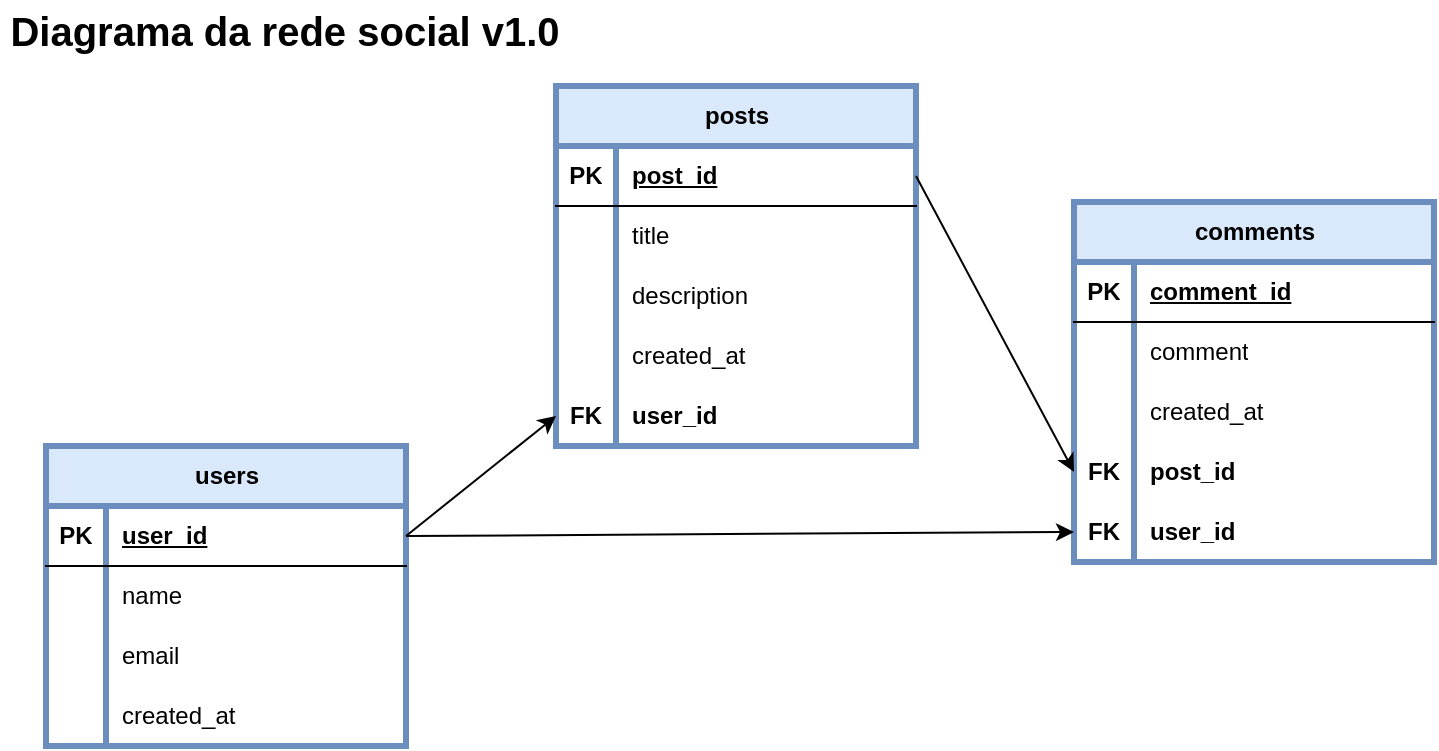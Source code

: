 <mxfile version="27.0.9">
  <diagram name="Página-1" id="u4bRCf2FL8b8DbB-qAwC">
    <mxGraphModel dx="2015" dy="885" grid="0" gridSize="10" guides="1" tooltips="1" connect="1" arrows="1" fold="1" page="0" pageScale="1" pageWidth="827" pageHeight="1169" math="0" shadow="0">
      <root>
        <mxCell id="0" />
        <mxCell id="1" parent="0" />
        <mxCell id="nbRV3MkDSM_6BLSIlK8E-1" value="Diagrama da rede social v1.0" style="text;html=1;align=center;verticalAlign=middle;whiteSpace=wrap;rounded=0;fontSize=20;fontStyle=1" parent="1" vertex="1">
          <mxGeometry x="-1084" y="-147" width="285" height="30" as="geometry" />
        </mxCell>
        <mxCell id="nbRV3MkDSM_6BLSIlK8E-2" value="posts" style="shape=table;startSize=30;container=1;collapsible=1;childLayout=tableLayout;fixedRows=1;rowLines=0;fontStyle=1;align=center;resizeLast=1;html=1;fillColor=#dae8fc;strokeColor=#6c8ebf;strokeWidth=3;" parent="1" vertex="1">
          <mxGeometry x="-806" y="-104" width="180" height="180" as="geometry" />
        </mxCell>
        <mxCell id="nbRV3MkDSM_6BLSIlK8E-3" value="" style="shape=tableRow;horizontal=0;startSize=0;swimlaneHead=0;swimlaneBody=0;fillColor=none;collapsible=0;dropTarget=0;points=[[0,0.5],[1,0.5]];portConstraint=eastwest;top=0;left=0;right=0;bottom=1;" parent="nbRV3MkDSM_6BLSIlK8E-2" vertex="1">
          <mxGeometry y="30" width="180" height="30" as="geometry" />
        </mxCell>
        <mxCell id="nbRV3MkDSM_6BLSIlK8E-4" value="PK" style="shape=partialRectangle;connectable=0;fillColor=none;top=0;left=0;bottom=0;right=0;fontStyle=1;overflow=hidden;whiteSpace=wrap;html=1;" parent="nbRV3MkDSM_6BLSIlK8E-3" vertex="1">
          <mxGeometry width="30" height="30" as="geometry">
            <mxRectangle width="30" height="30" as="alternateBounds" />
          </mxGeometry>
        </mxCell>
        <mxCell id="nbRV3MkDSM_6BLSIlK8E-5" value="post_id" style="shape=partialRectangle;connectable=0;fillColor=none;top=0;left=0;bottom=0;right=0;align=left;spacingLeft=6;fontStyle=5;overflow=hidden;whiteSpace=wrap;html=1;" parent="nbRV3MkDSM_6BLSIlK8E-3" vertex="1">
          <mxGeometry x="30" width="150" height="30" as="geometry">
            <mxRectangle width="150" height="30" as="alternateBounds" />
          </mxGeometry>
        </mxCell>
        <mxCell id="nbRV3MkDSM_6BLSIlK8E-6" value="" style="shape=tableRow;horizontal=0;startSize=0;swimlaneHead=0;swimlaneBody=0;fillColor=none;collapsible=0;dropTarget=0;points=[[0,0.5],[1,0.5]];portConstraint=eastwest;top=0;left=0;right=0;bottom=0;" parent="nbRV3MkDSM_6BLSIlK8E-2" vertex="1">
          <mxGeometry y="60" width="180" height="30" as="geometry" />
        </mxCell>
        <mxCell id="nbRV3MkDSM_6BLSIlK8E-7" value="" style="shape=partialRectangle;connectable=0;fillColor=none;top=0;left=0;bottom=0;right=0;editable=1;overflow=hidden;whiteSpace=wrap;html=1;" parent="nbRV3MkDSM_6BLSIlK8E-6" vertex="1">
          <mxGeometry width="30" height="30" as="geometry">
            <mxRectangle width="30" height="30" as="alternateBounds" />
          </mxGeometry>
        </mxCell>
        <mxCell id="nbRV3MkDSM_6BLSIlK8E-8" value="title" style="shape=partialRectangle;connectable=0;fillColor=none;top=0;left=0;bottom=0;right=0;align=left;spacingLeft=6;overflow=hidden;whiteSpace=wrap;html=1;" parent="nbRV3MkDSM_6BLSIlK8E-6" vertex="1">
          <mxGeometry x="30" width="150" height="30" as="geometry">
            <mxRectangle width="150" height="30" as="alternateBounds" />
          </mxGeometry>
        </mxCell>
        <mxCell id="nbRV3MkDSM_6BLSIlK8E-9" value="" style="shape=tableRow;horizontal=0;startSize=0;swimlaneHead=0;swimlaneBody=0;fillColor=none;collapsible=0;dropTarget=0;points=[[0,0.5],[1,0.5]];portConstraint=eastwest;top=0;left=0;right=0;bottom=0;" parent="nbRV3MkDSM_6BLSIlK8E-2" vertex="1">
          <mxGeometry y="90" width="180" height="30" as="geometry" />
        </mxCell>
        <mxCell id="nbRV3MkDSM_6BLSIlK8E-10" value="" style="shape=partialRectangle;connectable=0;fillColor=none;top=0;left=0;bottom=0;right=0;editable=1;overflow=hidden;whiteSpace=wrap;html=1;" parent="nbRV3MkDSM_6BLSIlK8E-9" vertex="1">
          <mxGeometry width="30" height="30" as="geometry">
            <mxRectangle width="30" height="30" as="alternateBounds" />
          </mxGeometry>
        </mxCell>
        <mxCell id="nbRV3MkDSM_6BLSIlK8E-11" value="description" style="shape=partialRectangle;connectable=0;fillColor=none;top=0;left=0;bottom=0;right=0;align=left;spacingLeft=6;overflow=hidden;whiteSpace=wrap;html=1;" parent="nbRV3MkDSM_6BLSIlK8E-9" vertex="1">
          <mxGeometry x="30" width="150" height="30" as="geometry">
            <mxRectangle width="150" height="30" as="alternateBounds" />
          </mxGeometry>
        </mxCell>
        <mxCell id="nbRV3MkDSM_6BLSIlK8E-12" value="" style="shape=tableRow;horizontal=0;startSize=0;swimlaneHead=0;swimlaneBody=0;fillColor=none;collapsible=0;dropTarget=0;points=[[0,0.5],[1,0.5]];portConstraint=eastwest;top=0;left=0;right=0;bottom=0;" parent="nbRV3MkDSM_6BLSIlK8E-2" vertex="1">
          <mxGeometry y="120" width="180" height="30" as="geometry" />
        </mxCell>
        <mxCell id="nbRV3MkDSM_6BLSIlK8E-13" value="" style="shape=partialRectangle;connectable=0;fillColor=none;top=0;left=0;bottom=0;right=0;editable=1;overflow=hidden;whiteSpace=wrap;html=1;" parent="nbRV3MkDSM_6BLSIlK8E-12" vertex="1">
          <mxGeometry width="30" height="30" as="geometry">
            <mxRectangle width="30" height="30" as="alternateBounds" />
          </mxGeometry>
        </mxCell>
        <mxCell id="nbRV3MkDSM_6BLSIlK8E-14" value="created_at" style="shape=partialRectangle;connectable=0;fillColor=none;top=0;left=0;bottom=0;right=0;align=left;spacingLeft=6;overflow=hidden;whiteSpace=wrap;html=1;" parent="nbRV3MkDSM_6BLSIlK8E-12" vertex="1">
          <mxGeometry x="30" width="150" height="30" as="geometry">
            <mxRectangle width="150" height="30" as="alternateBounds" />
          </mxGeometry>
        </mxCell>
        <mxCell id="i0i2svP2B6OjuuKPG2xq-15" value="" style="shape=tableRow;horizontal=0;startSize=0;swimlaneHead=0;swimlaneBody=0;fillColor=none;collapsible=0;dropTarget=0;points=[[0,0.5],[1,0.5]];portConstraint=eastwest;top=0;left=0;right=0;bottom=0;" vertex="1" parent="nbRV3MkDSM_6BLSIlK8E-2">
          <mxGeometry y="150" width="180" height="30" as="geometry" />
        </mxCell>
        <mxCell id="i0i2svP2B6OjuuKPG2xq-16" value="FK" style="shape=partialRectangle;connectable=0;fillColor=none;top=0;left=0;bottom=0;right=0;fontStyle=1;overflow=hidden;whiteSpace=wrap;html=1;" vertex="1" parent="i0i2svP2B6OjuuKPG2xq-15">
          <mxGeometry width="30" height="30" as="geometry">
            <mxRectangle width="30" height="30" as="alternateBounds" />
          </mxGeometry>
        </mxCell>
        <mxCell id="i0i2svP2B6OjuuKPG2xq-17" value="user_id" style="shape=partialRectangle;connectable=0;fillColor=none;top=0;left=0;bottom=0;right=0;align=left;spacingLeft=6;fontStyle=1;overflow=hidden;whiteSpace=wrap;html=1;" vertex="1" parent="i0i2svP2B6OjuuKPG2xq-15">
          <mxGeometry x="30" width="150" height="30" as="geometry">
            <mxRectangle width="150" height="30" as="alternateBounds" />
          </mxGeometry>
        </mxCell>
        <mxCell id="nbRV3MkDSM_6BLSIlK8E-15" value="comments" style="shape=table;startSize=30;container=1;collapsible=1;childLayout=tableLayout;fixedRows=1;rowLines=0;fontStyle=1;align=center;resizeLast=1;html=1;fillColor=#dae8fc;strokeColor=#6c8ebf;strokeWidth=3;" parent="1" vertex="1">
          <mxGeometry x="-547" y="-46" width="180" height="180" as="geometry" />
        </mxCell>
        <mxCell id="nbRV3MkDSM_6BLSIlK8E-16" value="" style="shape=tableRow;horizontal=0;startSize=0;swimlaneHead=0;swimlaneBody=0;fillColor=none;collapsible=0;dropTarget=0;points=[[0,0.5],[1,0.5]];portConstraint=eastwest;top=0;left=0;right=0;bottom=1;" parent="nbRV3MkDSM_6BLSIlK8E-15" vertex="1">
          <mxGeometry y="30" width="180" height="30" as="geometry" />
        </mxCell>
        <mxCell id="nbRV3MkDSM_6BLSIlK8E-17" value="PK" style="shape=partialRectangle;connectable=0;fillColor=none;top=0;left=0;bottom=0;right=0;fontStyle=1;overflow=hidden;whiteSpace=wrap;html=1;" parent="nbRV3MkDSM_6BLSIlK8E-16" vertex="1">
          <mxGeometry width="30" height="30" as="geometry">
            <mxRectangle width="30" height="30" as="alternateBounds" />
          </mxGeometry>
        </mxCell>
        <mxCell id="nbRV3MkDSM_6BLSIlK8E-18" value="comment_id" style="shape=partialRectangle;connectable=0;fillColor=none;top=0;left=0;bottom=0;right=0;align=left;spacingLeft=6;fontStyle=5;overflow=hidden;whiteSpace=wrap;html=1;" parent="nbRV3MkDSM_6BLSIlK8E-16" vertex="1">
          <mxGeometry x="30" width="150" height="30" as="geometry">
            <mxRectangle width="150" height="30" as="alternateBounds" />
          </mxGeometry>
        </mxCell>
        <mxCell id="nbRV3MkDSM_6BLSIlK8E-19" value="" style="shape=tableRow;horizontal=0;startSize=0;swimlaneHead=0;swimlaneBody=0;fillColor=none;collapsible=0;dropTarget=0;points=[[0,0.5],[1,0.5]];portConstraint=eastwest;top=0;left=0;right=0;bottom=0;" parent="nbRV3MkDSM_6BLSIlK8E-15" vertex="1">
          <mxGeometry y="60" width="180" height="30" as="geometry" />
        </mxCell>
        <mxCell id="nbRV3MkDSM_6BLSIlK8E-20" value="" style="shape=partialRectangle;connectable=0;fillColor=none;top=0;left=0;bottom=0;right=0;editable=1;overflow=hidden;whiteSpace=wrap;html=1;" parent="nbRV3MkDSM_6BLSIlK8E-19" vertex="1">
          <mxGeometry width="30" height="30" as="geometry">
            <mxRectangle width="30" height="30" as="alternateBounds" />
          </mxGeometry>
        </mxCell>
        <mxCell id="nbRV3MkDSM_6BLSIlK8E-21" value="comment" style="shape=partialRectangle;connectable=0;fillColor=none;top=0;left=0;bottom=0;right=0;align=left;spacingLeft=6;overflow=hidden;whiteSpace=wrap;html=1;" parent="nbRV3MkDSM_6BLSIlK8E-19" vertex="1">
          <mxGeometry x="30" width="150" height="30" as="geometry">
            <mxRectangle width="150" height="30" as="alternateBounds" />
          </mxGeometry>
        </mxCell>
        <mxCell id="nbRV3MkDSM_6BLSIlK8E-22" value="" style="shape=tableRow;horizontal=0;startSize=0;swimlaneHead=0;swimlaneBody=0;fillColor=none;collapsible=0;dropTarget=0;points=[[0,0.5],[1,0.5]];portConstraint=eastwest;top=0;left=0;right=0;bottom=0;" parent="nbRV3MkDSM_6BLSIlK8E-15" vertex="1">
          <mxGeometry y="90" width="180" height="30" as="geometry" />
        </mxCell>
        <mxCell id="nbRV3MkDSM_6BLSIlK8E-23" value="" style="shape=partialRectangle;connectable=0;fillColor=none;top=0;left=0;bottom=0;right=0;editable=1;overflow=hidden;whiteSpace=wrap;html=1;" parent="nbRV3MkDSM_6BLSIlK8E-22" vertex="1">
          <mxGeometry width="30" height="30" as="geometry">
            <mxRectangle width="30" height="30" as="alternateBounds" />
          </mxGeometry>
        </mxCell>
        <mxCell id="nbRV3MkDSM_6BLSIlK8E-24" value="created_at" style="shape=partialRectangle;connectable=0;fillColor=none;top=0;left=0;bottom=0;right=0;align=left;spacingLeft=6;overflow=hidden;whiteSpace=wrap;html=1;" parent="nbRV3MkDSM_6BLSIlK8E-22" vertex="1">
          <mxGeometry x="30" width="150" height="30" as="geometry">
            <mxRectangle width="150" height="30" as="alternateBounds" />
          </mxGeometry>
        </mxCell>
        <mxCell id="nbRV3MkDSM_6BLSIlK8E-25" value="" style="shape=tableRow;horizontal=0;startSize=0;swimlaneHead=0;swimlaneBody=0;fillColor=none;collapsible=0;dropTarget=0;points=[[0,0.5],[1,0.5]];portConstraint=eastwest;top=0;left=0;right=0;bottom=0;" parent="nbRV3MkDSM_6BLSIlK8E-15" vertex="1">
          <mxGeometry y="120" width="180" height="30" as="geometry" />
        </mxCell>
        <mxCell id="nbRV3MkDSM_6BLSIlK8E-26" value="FK" style="shape=partialRectangle;connectable=0;fillColor=none;top=0;left=0;bottom=0;right=0;editable=1;overflow=hidden;whiteSpace=wrap;html=1;fontStyle=1" parent="nbRV3MkDSM_6BLSIlK8E-25" vertex="1">
          <mxGeometry width="30" height="30" as="geometry">
            <mxRectangle width="30" height="30" as="alternateBounds" />
          </mxGeometry>
        </mxCell>
        <mxCell id="nbRV3MkDSM_6BLSIlK8E-27" value="post_id" style="shape=partialRectangle;connectable=0;fillColor=none;top=0;left=0;bottom=0;right=0;align=left;spacingLeft=6;overflow=hidden;whiteSpace=wrap;html=1;fontStyle=1" parent="nbRV3MkDSM_6BLSIlK8E-25" vertex="1">
          <mxGeometry x="30" width="150" height="30" as="geometry">
            <mxRectangle width="150" height="30" as="alternateBounds" />
          </mxGeometry>
        </mxCell>
        <mxCell id="i0i2svP2B6OjuuKPG2xq-20" value="" style="shape=tableRow;horizontal=0;startSize=0;swimlaneHead=0;swimlaneBody=0;fillColor=none;collapsible=0;dropTarget=0;points=[[0,0.5],[1,0.5]];portConstraint=eastwest;top=0;left=0;right=0;bottom=0;fontStyle=1" vertex="1" parent="nbRV3MkDSM_6BLSIlK8E-15">
          <mxGeometry y="150" width="180" height="30" as="geometry" />
        </mxCell>
        <mxCell id="i0i2svP2B6OjuuKPG2xq-21" value="FK" style="shape=partialRectangle;connectable=0;fillColor=none;top=0;left=0;bottom=0;right=0;fontStyle=1;overflow=hidden;whiteSpace=wrap;html=1;" vertex="1" parent="i0i2svP2B6OjuuKPG2xq-20">
          <mxGeometry width="30" height="30" as="geometry">
            <mxRectangle width="30" height="30" as="alternateBounds" />
          </mxGeometry>
        </mxCell>
        <mxCell id="i0i2svP2B6OjuuKPG2xq-22" value="user_id" style="shape=partialRectangle;connectable=0;fillColor=none;top=0;left=0;bottom=0;right=0;align=left;spacingLeft=6;fontStyle=1;overflow=hidden;whiteSpace=wrap;html=1;" vertex="1" parent="i0i2svP2B6OjuuKPG2xq-20">
          <mxGeometry x="30" width="150" height="30" as="geometry">
            <mxRectangle width="150" height="30" as="alternateBounds" />
          </mxGeometry>
        </mxCell>
        <mxCell id="nbRV3MkDSM_6BLSIlK8E-28" value="" style="endArrow=classic;html=1;rounded=0;exitX=1;exitY=0.5;exitDx=0;exitDy=0;entryX=0;entryY=0.5;entryDx=0;entryDy=0;" parent="1" source="nbRV3MkDSM_6BLSIlK8E-3" target="nbRV3MkDSM_6BLSIlK8E-25" edge="1">
          <mxGeometry width="50" height="50" relative="1" as="geometry">
            <mxPoint x="-877" y="10" as="sourcePoint" />
            <mxPoint x="-827" y="-40" as="targetPoint" />
          </mxGeometry>
        </mxCell>
        <mxCell id="i0i2svP2B6OjuuKPG2xq-1" value="users" style="shape=table;startSize=30;container=1;collapsible=1;childLayout=tableLayout;fixedRows=1;rowLines=0;fontStyle=1;align=center;resizeLast=1;html=1;fillColor=#dae8fc;strokeColor=#6c8ebf;strokeWidth=3;" vertex="1" parent="1">
          <mxGeometry x="-1061" y="76" width="180" height="150" as="geometry" />
        </mxCell>
        <mxCell id="i0i2svP2B6OjuuKPG2xq-2" value="" style="shape=tableRow;horizontal=0;startSize=0;swimlaneHead=0;swimlaneBody=0;fillColor=none;collapsible=0;dropTarget=0;points=[[0,0.5],[1,0.5]];portConstraint=eastwest;top=0;left=0;right=0;bottom=1;" vertex="1" parent="i0i2svP2B6OjuuKPG2xq-1">
          <mxGeometry y="30" width="180" height="30" as="geometry" />
        </mxCell>
        <mxCell id="i0i2svP2B6OjuuKPG2xq-3" value="PK" style="shape=partialRectangle;connectable=0;fillColor=none;top=0;left=0;bottom=0;right=0;fontStyle=1;overflow=hidden;whiteSpace=wrap;html=1;" vertex="1" parent="i0i2svP2B6OjuuKPG2xq-2">
          <mxGeometry width="30" height="30" as="geometry">
            <mxRectangle width="30" height="30" as="alternateBounds" />
          </mxGeometry>
        </mxCell>
        <mxCell id="i0i2svP2B6OjuuKPG2xq-4" value="user_id" style="shape=partialRectangle;connectable=0;fillColor=none;top=0;left=0;bottom=0;right=0;align=left;spacingLeft=6;fontStyle=5;overflow=hidden;whiteSpace=wrap;html=1;" vertex="1" parent="i0i2svP2B6OjuuKPG2xq-2">
          <mxGeometry x="30" width="150" height="30" as="geometry">
            <mxRectangle width="150" height="30" as="alternateBounds" />
          </mxGeometry>
        </mxCell>
        <mxCell id="i0i2svP2B6OjuuKPG2xq-5" value="" style="shape=tableRow;horizontal=0;startSize=0;swimlaneHead=0;swimlaneBody=0;fillColor=none;collapsible=0;dropTarget=0;points=[[0,0.5],[1,0.5]];portConstraint=eastwest;top=0;left=0;right=0;bottom=0;" vertex="1" parent="i0i2svP2B6OjuuKPG2xq-1">
          <mxGeometry y="60" width="180" height="30" as="geometry" />
        </mxCell>
        <mxCell id="i0i2svP2B6OjuuKPG2xq-6" value="" style="shape=partialRectangle;connectable=0;fillColor=none;top=0;left=0;bottom=0;right=0;editable=1;overflow=hidden;whiteSpace=wrap;html=1;" vertex="1" parent="i0i2svP2B6OjuuKPG2xq-5">
          <mxGeometry width="30" height="30" as="geometry">
            <mxRectangle width="30" height="30" as="alternateBounds" />
          </mxGeometry>
        </mxCell>
        <mxCell id="i0i2svP2B6OjuuKPG2xq-7" value="name" style="shape=partialRectangle;connectable=0;fillColor=none;top=0;left=0;bottom=0;right=0;align=left;spacingLeft=6;overflow=hidden;whiteSpace=wrap;html=1;" vertex="1" parent="i0i2svP2B6OjuuKPG2xq-5">
          <mxGeometry x="30" width="150" height="30" as="geometry">
            <mxRectangle width="150" height="30" as="alternateBounds" />
          </mxGeometry>
        </mxCell>
        <mxCell id="i0i2svP2B6OjuuKPG2xq-8" value="" style="shape=tableRow;horizontal=0;startSize=0;swimlaneHead=0;swimlaneBody=0;fillColor=none;collapsible=0;dropTarget=0;points=[[0,0.5],[1,0.5]];portConstraint=eastwest;top=0;left=0;right=0;bottom=0;" vertex="1" parent="i0i2svP2B6OjuuKPG2xq-1">
          <mxGeometry y="90" width="180" height="30" as="geometry" />
        </mxCell>
        <mxCell id="i0i2svP2B6OjuuKPG2xq-9" value="" style="shape=partialRectangle;connectable=0;fillColor=none;top=0;left=0;bottom=0;right=0;editable=1;overflow=hidden;whiteSpace=wrap;html=1;" vertex="1" parent="i0i2svP2B6OjuuKPG2xq-8">
          <mxGeometry width="30" height="30" as="geometry">
            <mxRectangle width="30" height="30" as="alternateBounds" />
          </mxGeometry>
        </mxCell>
        <mxCell id="i0i2svP2B6OjuuKPG2xq-10" value="email" style="shape=partialRectangle;connectable=0;fillColor=none;top=0;left=0;bottom=0;right=0;align=left;spacingLeft=6;overflow=hidden;whiteSpace=wrap;html=1;" vertex="1" parent="i0i2svP2B6OjuuKPG2xq-8">
          <mxGeometry x="30" width="150" height="30" as="geometry">
            <mxRectangle width="150" height="30" as="alternateBounds" />
          </mxGeometry>
        </mxCell>
        <mxCell id="i0i2svP2B6OjuuKPG2xq-11" value="" style="shape=tableRow;horizontal=0;startSize=0;swimlaneHead=0;swimlaneBody=0;fillColor=none;collapsible=0;dropTarget=0;points=[[0,0.5],[1,0.5]];portConstraint=eastwest;top=0;left=0;right=0;bottom=0;" vertex="1" parent="i0i2svP2B6OjuuKPG2xq-1">
          <mxGeometry y="120" width="180" height="30" as="geometry" />
        </mxCell>
        <mxCell id="i0i2svP2B6OjuuKPG2xq-12" value="" style="shape=partialRectangle;connectable=0;fillColor=none;top=0;left=0;bottom=0;right=0;editable=1;overflow=hidden;whiteSpace=wrap;html=1;" vertex="1" parent="i0i2svP2B6OjuuKPG2xq-11">
          <mxGeometry width="30" height="30" as="geometry">
            <mxRectangle width="30" height="30" as="alternateBounds" />
          </mxGeometry>
        </mxCell>
        <mxCell id="i0i2svP2B6OjuuKPG2xq-13" value="created_at" style="shape=partialRectangle;connectable=0;fillColor=none;top=0;left=0;bottom=0;right=0;align=left;spacingLeft=6;overflow=hidden;whiteSpace=wrap;html=1;" vertex="1" parent="i0i2svP2B6OjuuKPG2xq-11">
          <mxGeometry x="30" width="150" height="30" as="geometry">
            <mxRectangle width="150" height="30" as="alternateBounds" />
          </mxGeometry>
        </mxCell>
        <mxCell id="i0i2svP2B6OjuuKPG2xq-18" value="" style="endArrow=classic;html=1;rounded=0;exitX=1;exitY=0.5;exitDx=0;exitDy=0;entryX=0;entryY=0.5;entryDx=0;entryDy=0;" edge="1" parent="1" source="i0i2svP2B6OjuuKPG2xq-2" target="i0i2svP2B6OjuuKPG2xq-15">
          <mxGeometry width="50" height="50" relative="1" as="geometry">
            <mxPoint x="-731" y="57" as="sourcePoint" />
            <mxPoint x="-800" y="66" as="targetPoint" />
          </mxGeometry>
        </mxCell>
        <mxCell id="i0i2svP2B6OjuuKPG2xq-23" value="" style="endArrow=classic;html=1;rounded=0;entryX=0;entryY=0.5;entryDx=0;entryDy=0;exitX=1;exitY=0.5;exitDx=0;exitDy=0;" edge="1" parent="1" source="i0i2svP2B6OjuuKPG2xq-2" target="i0i2svP2B6OjuuKPG2xq-20">
          <mxGeometry width="50" height="50" relative="1" as="geometry">
            <mxPoint x="-730" y="171" as="sourcePoint" />
            <mxPoint x="-680" y="121" as="targetPoint" />
          </mxGeometry>
        </mxCell>
      </root>
    </mxGraphModel>
  </diagram>
</mxfile>
